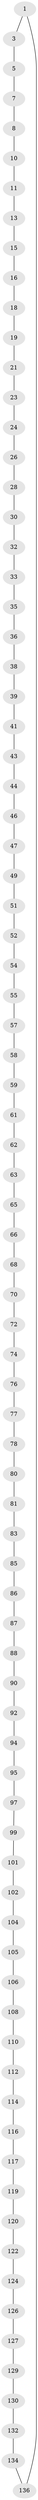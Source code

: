 // Generated by graph-tools (version 1.1) at 2025/52/02/27/25 19:52:24]
// undirected, 84 vertices, 84 edges
graph export_dot {
graph [start="1"]
  node [color=gray90,style=filled];
  1 [super="+2"];
  3 [super="+4"];
  5 [super="+6"];
  7;
  8 [super="+9"];
  10;
  11 [super="+12"];
  13 [super="+14"];
  15;
  16 [super="+17"];
  18;
  19 [super="+20"];
  21 [super="+22"];
  23;
  24 [super="+25"];
  26 [super="+27"];
  28 [super="+29"];
  30 [super="+31"];
  32;
  33 [super="+34"];
  35;
  36 [super="+37"];
  38;
  39 [super="+40"];
  41 [super="+42"];
  43;
  44 [super="+45"];
  46;
  47 [super="+48"];
  49 [super="+50"];
  51;
  52 [super="+53"];
  54;
  55 [super="+56"];
  57;
  58;
  59 [super="+60"];
  61;
  62;
  63 [super="+64"];
  65;
  66 [super="+67"];
  68 [super="+69"];
  70 [super="+71"];
  72 [super="+73"];
  74 [super="+75"];
  76;
  77;
  78 [super="+79"];
  80;
  81 [super="+82"];
  83 [super="+84"];
  85;
  86;
  87;
  88 [super="+89"];
  90 [super="+91"];
  92 [super="+93"];
  94;
  95 [super="+96"];
  97 [super="+98"];
  99 [super="+100"];
  101;
  102 [super="+103"];
  104;
  105;
  106 [super="+107"];
  108 [super="+109"];
  110 [super="+111"];
  112 [super="+113"];
  114 [super="+115"];
  116;
  117 [super="+118"];
  119;
  120 [super="+121"];
  122 [super="+123"];
  124 [super="+125"];
  126;
  127 [super="+128"];
  129;
  130 [super="+131"];
  132 [super="+133"];
  134 [super="+135"];
  136;
  1 -- 136;
  1 -- 3;
  3 -- 5;
  5 -- 7;
  7 -- 8;
  8 -- 10;
  10 -- 11;
  11 -- 13;
  13 -- 15;
  15 -- 16;
  16 -- 18;
  18 -- 19;
  19 -- 21;
  21 -- 23;
  23 -- 24;
  24 -- 26;
  26 -- 28;
  28 -- 30;
  30 -- 32;
  32 -- 33;
  33 -- 35;
  35 -- 36;
  36 -- 38;
  38 -- 39;
  39 -- 41;
  41 -- 43;
  43 -- 44;
  44 -- 46;
  46 -- 47;
  47 -- 49;
  49 -- 51;
  51 -- 52;
  52 -- 54;
  54 -- 55;
  55 -- 57;
  57 -- 58;
  58 -- 59;
  59 -- 61;
  61 -- 62;
  62 -- 63;
  63 -- 65;
  65 -- 66;
  66 -- 68;
  68 -- 70;
  70 -- 72;
  72 -- 74;
  74 -- 76;
  76 -- 77;
  77 -- 78;
  78 -- 80;
  80 -- 81;
  81 -- 83;
  83 -- 85;
  85 -- 86;
  86 -- 87;
  87 -- 88;
  88 -- 90;
  90 -- 92;
  92 -- 94;
  94 -- 95;
  95 -- 97;
  97 -- 99;
  99 -- 101;
  101 -- 102;
  102 -- 104;
  104 -- 105;
  105 -- 106;
  106 -- 108;
  108 -- 110;
  110 -- 112;
  112 -- 114;
  114 -- 116;
  116 -- 117;
  117 -- 119;
  119 -- 120;
  120 -- 122;
  122 -- 124;
  124 -- 126;
  126 -- 127;
  127 -- 129;
  129 -- 130;
  130 -- 132;
  132 -- 134;
  134 -- 136;
}
